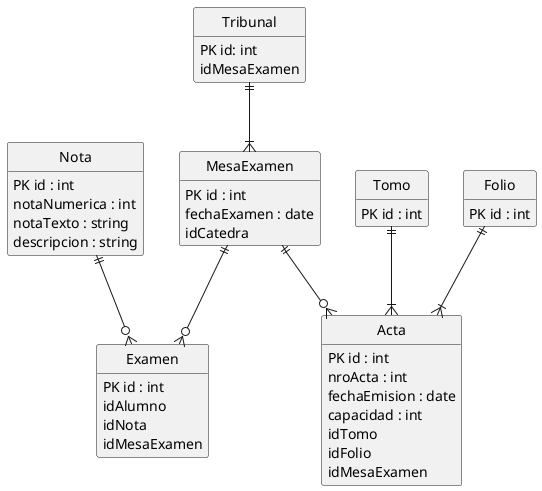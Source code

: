 @startuml diagramaDERExamenes

'---Ocultar icono distintivo de la entidad y metodos
hide circle
hide methods

'---Definición de entidades ---
entity Nota {
    PK id : int
    notaNumerica : int
    notaTexto : string
    descripcion : string

}

entity Tribunal {
    PK id: int
    idMesaExamen
    '--relacion con docente (se cargaría un array, desde docente se tiene q relacionar con tribunal)--
    'idDocente
}

entity Tomo {
    PK id : int
}

entity Folio{
    PK id : int
}

entity Acta {
    PK id : int
    nroActa : int
    fechaEmision : date 
    '-- capacidad: 17 --'
    capacidad : int 
    idTomo
    idFolio
    idMesaExamen
}

entity MesaExamen {
    PK id : int
    fechaExamen : date 
    '-- relacion con catedra --'
    idCatedra
}

entity Examen{
    PK id : int
    '-- relación con alumno --'
    idAlumno
    idNota
    idMesaExamen
}


'----Relaciones-----
'Cero o uno	|o--
'Uno y solo uno	||--
'Cero o muchos	o{--
'Uno o muchos	}|--


'---Relacion entre entidades ---
MesaExamen ||--o{ Examen
Nota ||--o{ Examen
Tribunal ||--|{ MesaExamen
MesaExamen ||--o{ Acta 
Tomo ||--|{ Acta
Folio ||--|{ Acta


@enduml